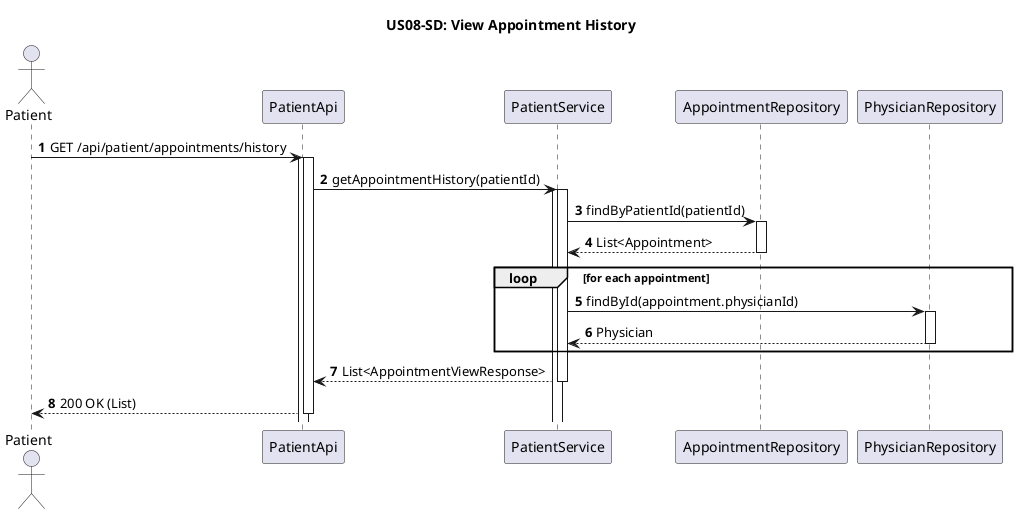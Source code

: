 @startuml
title US08-SD: View Appointment History

autoactivate on
autonumber

actor "Patient"
participant "PatientApi" as Controller
participant "PatientService" as Service
participant "AppointmentRepository" as AppointmentRepo
participant "PhysicianRepository" as PhysicianRepo

Patient -> Controller : GET /api/patient/appointments/history
activate Controller

Controller -> Service : getAppointmentHistory(patientId)
activate Service

Service -> AppointmentRepo : findByPatientId(patientId)
AppointmentRepo --> Service : List<Appointment>

loop for each appointment
  Service -> PhysicianRepo : findById(appointment.physicianId)
  PhysicianRepo --> Service : Physician
end

Service --> Controller : List<AppointmentViewResponse>
Controller --> Patient : 200 OK (List)
@enduml
